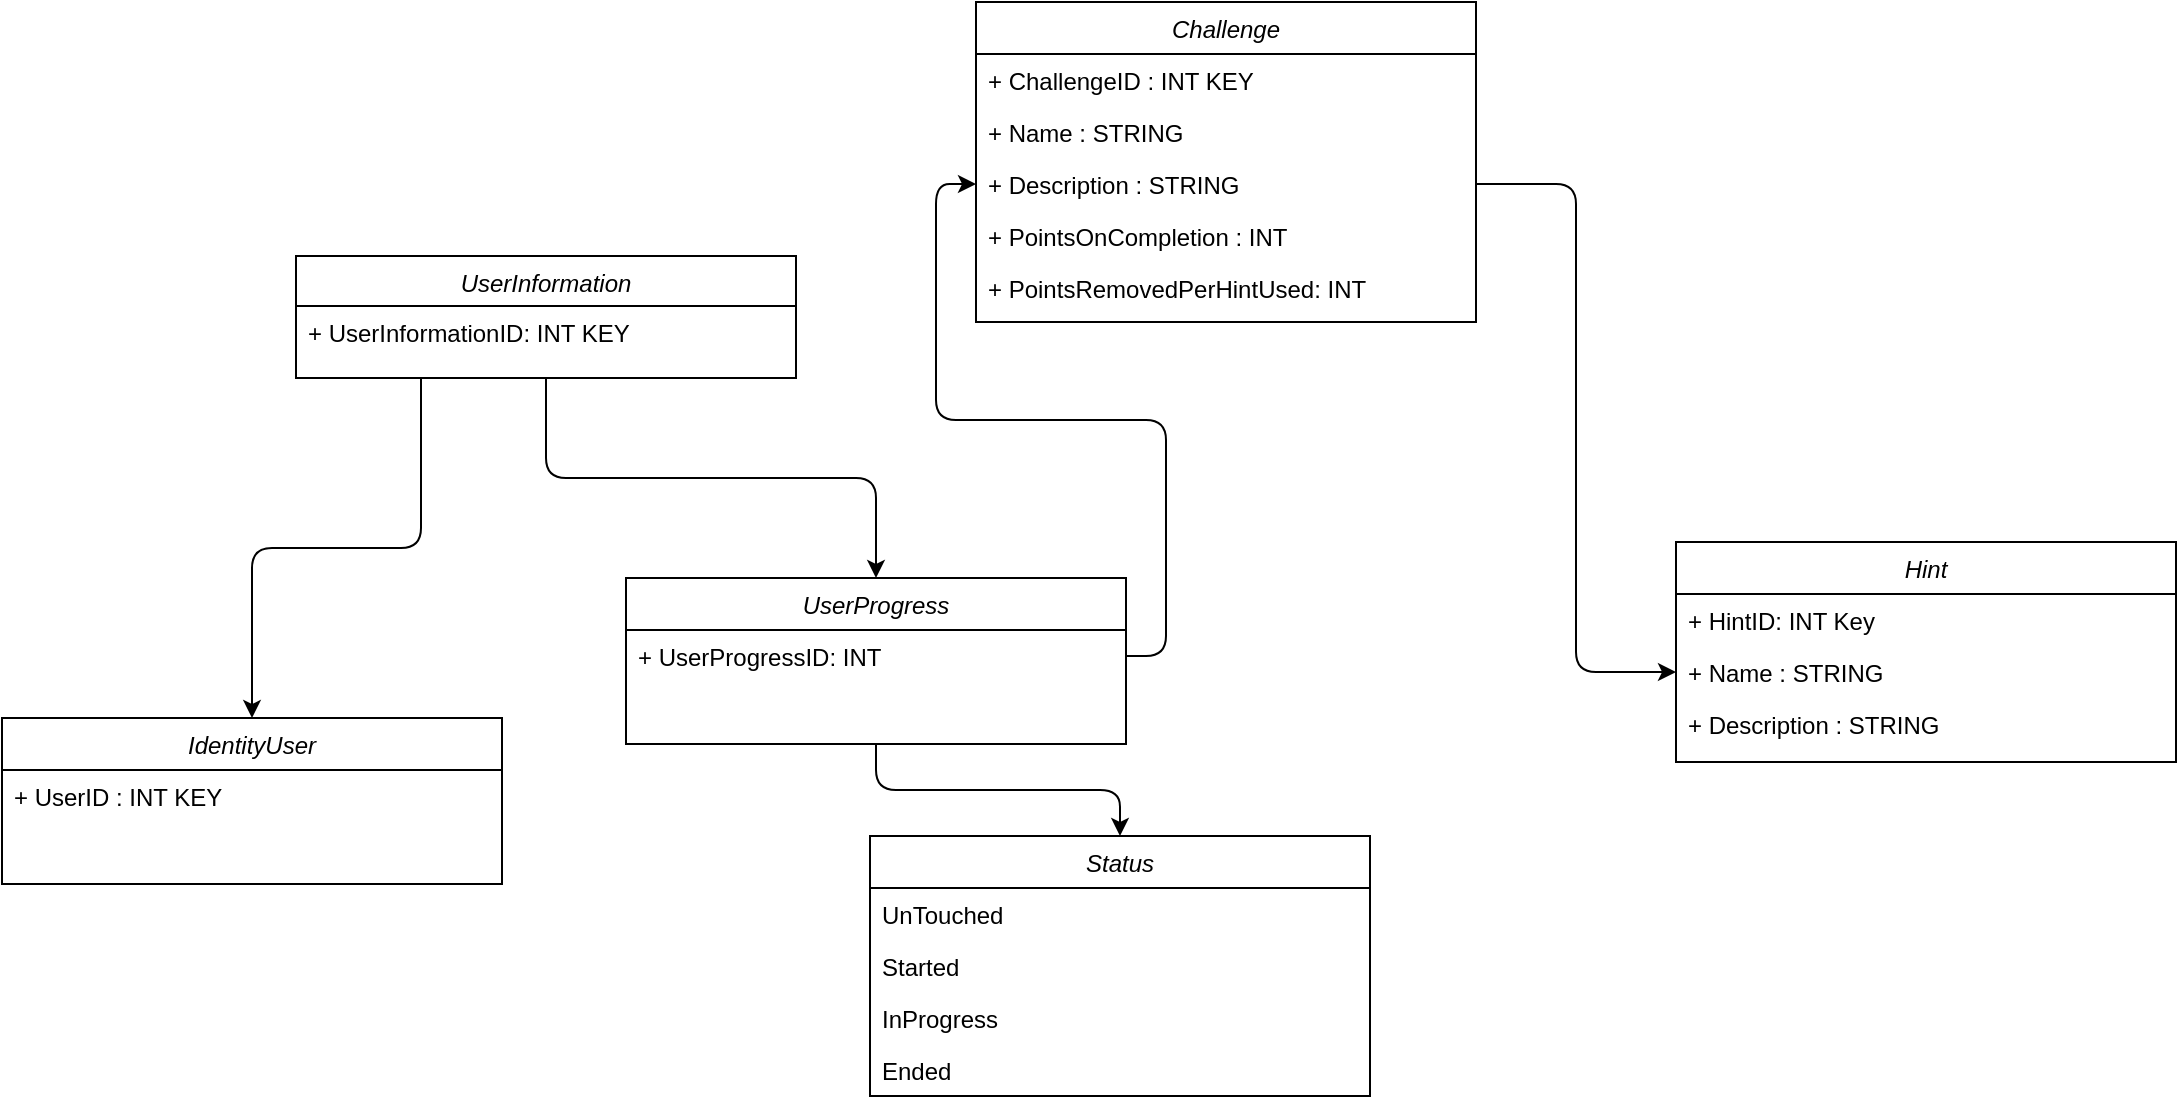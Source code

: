 <mxfile version="14.5.1" type="device"><diagram id="C5RBs43oDa-KdzZeNtuy" name="Page-1"><mxGraphModel dx="2031" dy="1189" grid="0" gridSize="14" guides="1" tooltips="1" connect="1" arrows="1" fold="1" page="0" pageScale="1" pageWidth="827" pageHeight="1169" math="0" shadow="0"><root><mxCell id="WIyWlLk6GJQsqaUBKTNV-0"/><mxCell id="WIyWlLk6GJQsqaUBKTNV-1" parent="WIyWlLk6GJQsqaUBKTNV-0"/><mxCell id="zkfFHV4jXpPFQw0GAbJ--0" value="Challenge" style="swimlane;fontStyle=2;align=center;verticalAlign=top;childLayout=stackLayout;horizontal=1;startSize=26;horizontalStack=0;resizeParent=1;resizeLast=0;collapsible=1;marginBottom=0;rounded=0;shadow=0;strokeWidth=1;" parent="WIyWlLk6GJQsqaUBKTNV-1" vertex="1"><mxGeometry x="492" y="150" width="250" height="160" as="geometry"><mxRectangle x="230" y="140" width="160" height="26" as="alternateBounds"/></mxGeometry></mxCell><mxCell id="zkfFHV4jXpPFQw0GAbJ--1" value="+ ChallengeID : INT KEY" style="text;align=left;verticalAlign=top;spacingLeft=4;spacingRight=4;overflow=hidden;rotatable=0;points=[[0,0.5],[1,0.5]];portConstraint=eastwest;" parent="zkfFHV4jXpPFQw0GAbJ--0" vertex="1"><mxGeometry y="26" width="250" height="26" as="geometry"/></mxCell><mxCell id="zkfFHV4jXpPFQw0GAbJ--2" value="+ Name : STRING" style="text;align=left;verticalAlign=top;spacingLeft=4;spacingRight=4;overflow=hidden;rotatable=0;points=[[0,0.5],[1,0.5]];portConstraint=eastwest;rounded=0;shadow=0;html=0;" parent="zkfFHV4jXpPFQw0GAbJ--0" vertex="1"><mxGeometry y="52" width="250" height="26" as="geometry"/></mxCell><mxCell id="zkfFHV4jXpPFQw0GAbJ--3" value="+ Description : STRING" style="text;align=left;verticalAlign=top;spacingLeft=4;spacingRight=4;overflow=hidden;rotatable=0;points=[[0,0.5],[1,0.5]];portConstraint=eastwest;rounded=0;shadow=0;html=0;" parent="zkfFHV4jXpPFQw0GAbJ--0" vertex="1"><mxGeometry y="78" width="250" height="26" as="geometry"/></mxCell><mxCell id="6rlIaNJdzyn8Q00zBL5l-0" value="+ PointsOnCompletion : INT" style="text;align=left;verticalAlign=top;spacingLeft=4;spacingRight=4;overflow=hidden;rotatable=0;points=[[0,0.5],[1,0.5]];portConstraint=eastwest;rounded=0;shadow=0;html=0;" vertex="1" parent="zkfFHV4jXpPFQw0GAbJ--0"><mxGeometry y="104" width="250" height="26" as="geometry"/></mxCell><mxCell id="6rlIaNJdzyn8Q00zBL5l-1" value="+ PointsRemovedPerHintUsed: INT" style="text;align=left;verticalAlign=top;spacingLeft=4;spacingRight=4;overflow=hidden;rotatable=0;points=[[0,0.5],[1,0.5]];portConstraint=eastwest;rounded=0;shadow=0;html=0;" vertex="1" parent="zkfFHV4jXpPFQw0GAbJ--0"><mxGeometry y="130" width="250" height="26" as="geometry"/></mxCell><mxCell id="6rlIaNJdzyn8Q00zBL5l-4" value="Hint" style="swimlane;fontStyle=2;align=center;verticalAlign=top;childLayout=stackLayout;horizontal=1;startSize=26;horizontalStack=0;resizeParent=1;resizeLast=0;collapsible=1;marginBottom=0;rounded=0;shadow=0;strokeWidth=1;" vertex="1" parent="WIyWlLk6GJQsqaUBKTNV-1"><mxGeometry x="842" y="420" width="250" height="110" as="geometry"><mxRectangle x="230" y="140" width="160" height="26" as="alternateBounds"/></mxGeometry></mxCell><mxCell id="6rlIaNJdzyn8Q00zBL5l-5" value="+ HintID: INT Key" style="text;align=left;verticalAlign=top;spacingLeft=4;spacingRight=4;overflow=hidden;rotatable=0;points=[[0,0.5],[1,0.5]];portConstraint=eastwest;" vertex="1" parent="6rlIaNJdzyn8Q00zBL5l-4"><mxGeometry y="26" width="250" height="26" as="geometry"/></mxCell><mxCell id="6rlIaNJdzyn8Q00zBL5l-6" value="+ Name : STRING" style="text;align=left;verticalAlign=top;spacingLeft=4;spacingRight=4;overflow=hidden;rotatable=0;points=[[0,0.5],[1,0.5]];portConstraint=eastwest;rounded=0;shadow=0;html=0;" vertex="1" parent="6rlIaNJdzyn8Q00zBL5l-4"><mxGeometry y="52" width="250" height="26" as="geometry"/></mxCell><mxCell id="6rlIaNJdzyn8Q00zBL5l-7" value="+ Description : STRING" style="text;align=left;verticalAlign=top;spacingLeft=4;spacingRight=4;overflow=hidden;rotatable=0;points=[[0,0.5],[1,0.5]];portConstraint=eastwest;rounded=0;shadow=0;html=0;" vertex="1" parent="6rlIaNJdzyn8Q00zBL5l-4"><mxGeometry y="78" width="250" height="26" as="geometry"/></mxCell><mxCell id="6rlIaNJdzyn8Q00zBL5l-11" value="Status" style="swimlane;fontStyle=2;align=center;verticalAlign=top;childLayout=stackLayout;horizontal=1;startSize=26;horizontalStack=0;resizeParent=1;resizeLast=0;collapsible=1;marginBottom=0;rounded=0;shadow=0;strokeWidth=1;" vertex="1" parent="WIyWlLk6GJQsqaUBKTNV-1"><mxGeometry x="439" y="567" width="250" height="130" as="geometry"><mxRectangle x="230" y="140" width="160" height="26" as="alternateBounds"/></mxGeometry></mxCell><mxCell id="6rlIaNJdzyn8Q00zBL5l-15" value="UnTouched" style="text;align=left;verticalAlign=top;spacingLeft=4;spacingRight=4;overflow=hidden;rotatable=0;points=[[0,0.5],[1,0.5]];portConstraint=eastwest;" vertex="1" parent="6rlIaNJdzyn8Q00zBL5l-11"><mxGeometry y="26" width="250" height="26" as="geometry"/></mxCell><mxCell id="6rlIaNJdzyn8Q00zBL5l-12" value="Started" style="text;align=left;verticalAlign=top;spacingLeft=4;spacingRight=4;overflow=hidden;rotatable=0;points=[[0,0.5],[1,0.5]];portConstraint=eastwest;" vertex="1" parent="6rlIaNJdzyn8Q00zBL5l-11"><mxGeometry y="52" width="250" height="26" as="geometry"/></mxCell><mxCell id="6rlIaNJdzyn8Q00zBL5l-13" value="InProgress" style="text;align=left;verticalAlign=top;spacingLeft=4;spacingRight=4;overflow=hidden;rotatable=0;points=[[0,0.5],[1,0.5]];portConstraint=eastwest;rounded=0;shadow=0;html=0;" vertex="1" parent="6rlIaNJdzyn8Q00zBL5l-11"><mxGeometry y="78" width="250" height="26" as="geometry"/></mxCell><mxCell id="6rlIaNJdzyn8Q00zBL5l-14" value="Ended" style="text;align=left;verticalAlign=top;spacingLeft=4;spacingRight=4;overflow=hidden;rotatable=0;points=[[0,0.5],[1,0.5]];portConstraint=eastwest;rounded=0;shadow=0;html=0;" vertex="1" parent="6rlIaNJdzyn8Q00zBL5l-11"><mxGeometry y="104" width="250" height="26" as="geometry"/></mxCell><mxCell id="6rlIaNJdzyn8Q00zBL5l-36" style="edgeStyle=orthogonalEdgeStyle;rounded=1;orthogonalLoop=1;jettySize=auto;html=1;exitX=0.5;exitY=1;exitDx=0;exitDy=0;strokeColor=#000000;" edge="1" parent="WIyWlLk6GJQsqaUBKTNV-1" source="6rlIaNJdzyn8Q00zBL5l-16" target="6rlIaNJdzyn8Q00zBL5l-21"><mxGeometry relative="1" as="geometry"/></mxCell><mxCell id="6rlIaNJdzyn8Q00zBL5l-38" style="edgeStyle=orthogonalEdgeStyle;rounded=1;orthogonalLoop=1;jettySize=auto;html=1;exitX=0.25;exitY=1;exitDx=0;exitDy=0;strokeColor=#000000;" edge="1" parent="WIyWlLk6GJQsqaUBKTNV-1" source="6rlIaNJdzyn8Q00zBL5l-16" target="6rlIaNJdzyn8Q00zBL5l-31"><mxGeometry relative="1" as="geometry"/></mxCell><mxCell id="6rlIaNJdzyn8Q00zBL5l-16" value="UserInformation" style="swimlane;fontStyle=2;align=center;verticalAlign=top;childLayout=stackLayout;horizontal=1;startSize=25;horizontalStack=0;resizeParent=1;resizeLast=0;collapsible=1;marginBottom=0;rounded=0;shadow=0;strokeWidth=1;" vertex="1" parent="WIyWlLk6GJQsqaUBKTNV-1"><mxGeometry x="152" y="277" width="250" height="61" as="geometry"><mxRectangle x="230" y="140" width="160" height="26" as="alternateBounds"/></mxGeometry></mxCell><mxCell id="6rlIaNJdzyn8Q00zBL5l-17" value="+ UserInformationID: INT KEY" style="text;align=left;verticalAlign=top;spacingLeft=4;spacingRight=4;overflow=hidden;rotatable=0;points=[[0,0.5],[1,0.5]];portConstraint=eastwest;" vertex="1" parent="6rlIaNJdzyn8Q00zBL5l-16"><mxGeometry y="25" width="250" height="26" as="geometry"/></mxCell><mxCell id="6rlIaNJdzyn8Q00zBL5l-30" style="edgeStyle=orthogonalEdgeStyle;rounded=1;orthogonalLoop=1;jettySize=auto;html=1;exitX=0.5;exitY=1;exitDx=0;exitDy=0;strokeColor=#000000;" edge="1" parent="WIyWlLk6GJQsqaUBKTNV-1" source="6rlIaNJdzyn8Q00zBL5l-21" target="6rlIaNJdzyn8Q00zBL5l-11"><mxGeometry relative="1" as="geometry"/></mxCell><mxCell id="6rlIaNJdzyn8Q00zBL5l-21" value="UserProgress" style="swimlane;fontStyle=2;align=center;verticalAlign=top;childLayout=stackLayout;horizontal=1;startSize=26;horizontalStack=0;resizeParent=1;resizeLast=0;collapsible=1;marginBottom=0;rounded=0;shadow=0;strokeWidth=1;" vertex="1" parent="WIyWlLk6GJQsqaUBKTNV-1"><mxGeometry x="317" y="438" width="250" height="83" as="geometry"><mxRectangle x="230" y="140" width="160" height="26" as="alternateBounds"/></mxGeometry></mxCell><mxCell id="6rlIaNJdzyn8Q00zBL5l-23" value="+ UserProgressID: INT" style="text;align=left;verticalAlign=top;spacingLeft=4;spacingRight=4;overflow=hidden;rotatable=0;points=[[0,0.5],[1,0.5]];portConstraint=eastwest;" vertex="1" parent="6rlIaNJdzyn8Q00zBL5l-21"><mxGeometry y="26" width="250" height="26" as="geometry"/></mxCell><mxCell id="6rlIaNJdzyn8Q00zBL5l-27" style="edgeStyle=orthogonalEdgeStyle;rounded=1;orthogonalLoop=1;jettySize=auto;html=1;exitX=1;exitY=0.5;exitDx=0;exitDy=0;entryX=0;entryY=0.5;entryDx=0;entryDy=0;" edge="1" parent="WIyWlLk6GJQsqaUBKTNV-1" source="zkfFHV4jXpPFQw0GAbJ--3" target="6rlIaNJdzyn8Q00zBL5l-6"><mxGeometry relative="1" as="geometry"/></mxCell><mxCell id="6rlIaNJdzyn8Q00zBL5l-29" style="edgeStyle=orthogonalEdgeStyle;rounded=1;orthogonalLoop=1;jettySize=auto;html=1;exitX=1;exitY=0.5;exitDx=0;exitDy=0;entryX=0;entryY=0.5;entryDx=0;entryDy=0;strokeColor=#000000;" edge="1" parent="WIyWlLk6GJQsqaUBKTNV-1" source="6rlIaNJdzyn8Q00zBL5l-23" target="zkfFHV4jXpPFQw0GAbJ--3"><mxGeometry relative="1" as="geometry"/></mxCell><mxCell id="6rlIaNJdzyn8Q00zBL5l-31" value="IdentityUser" style="swimlane;fontStyle=2;align=center;verticalAlign=top;childLayout=stackLayout;horizontal=1;startSize=26;horizontalStack=0;resizeParent=1;resizeLast=0;collapsible=1;marginBottom=0;rounded=0;shadow=0;strokeWidth=1;" vertex="1" parent="WIyWlLk6GJQsqaUBKTNV-1"><mxGeometry x="5" y="508" width="250" height="83" as="geometry"><mxRectangle x="230" y="140" width="160" height="26" as="alternateBounds"/></mxGeometry></mxCell><mxCell id="6rlIaNJdzyn8Q00zBL5l-32" value="+ UserID : INT KEY" style="text;align=left;verticalAlign=top;spacingLeft=4;spacingRight=4;overflow=hidden;rotatable=0;points=[[0,0.5],[1,0.5]];portConstraint=eastwest;" vertex="1" parent="6rlIaNJdzyn8Q00zBL5l-31"><mxGeometry y="26" width="250" height="26" as="geometry"/></mxCell></root></mxGraphModel></diagram></mxfile>